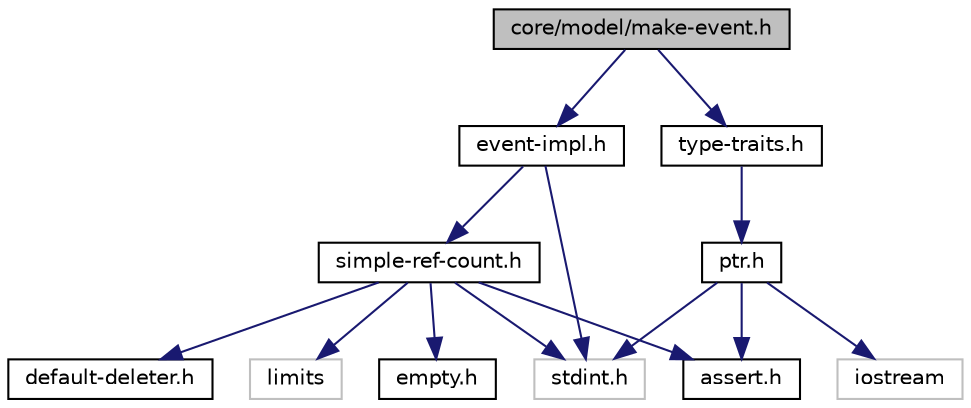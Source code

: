 digraph "core/model/make-event.h"
{
  edge [fontname="Helvetica",fontsize="10",labelfontname="Helvetica",labelfontsize="10"];
  node [fontname="Helvetica",fontsize="10",shape=record];
  Node1 [label="core/model/make-event.h",height=0.2,width=0.4,color="black", fillcolor="grey75", style="filled", fontcolor="black"];
  Node1 -> Node2 [color="midnightblue",fontsize="10",style="solid"];
  Node2 [label="event-impl.h",height=0.2,width=0.4,color="black", fillcolor="white", style="filled",URL="$d7/d97/event-impl_8h.html"];
  Node2 -> Node3 [color="midnightblue",fontsize="10",style="solid"];
  Node3 [label="stdint.h",height=0.2,width=0.4,color="grey75", fillcolor="white", style="filled"];
  Node2 -> Node4 [color="midnightblue",fontsize="10",style="solid"];
  Node4 [label="simple-ref-count.h",height=0.2,width=0.4,color="black", fillcolor="white", style="filled",URL="$d8/de9/simple-ref-count_8h.html"];
  Node4 -> Node5 [color="midnightblue",fontsize="10",style="solid"];
  Node5 [label="empty.h",height=0.2,width=0.4,color="black", fillcolor="white", style="filled",URL="$d0/d4d/empty_8h.html"];
  Node4 -> Node6 [color="midnightblue",fontsize="10",style="solid"];
  Node6 [label="default-deleter.h",height=0.2,width=0.4,color="black", fillcolor="white", style="filled",URL="$d4/d92/default-deleter_8h.html"];
  Node4 -> Node7 [color="midnightblue",fontsize="10",style="solid"];
  Node7 [label="assert.h",height=0.2,width=0.4,color="black", fillcolor="white", style="filled",URL="$dc/da7/assert_8h.html"];
  Node4 -> Node3 [color="midnightblue",fontsize="10",style="solid"];
  Node4 -> Node8 [color="midnightblue",fontsize="10",style="solid"];
  Node8 [label="limits",height=0.2,width=0.4,color="grey75", fillcolor="white", style="filled"];
  Node1 -> Node9 [color="midnightblue",fontsize="10",style="solid"];
  Node9 [label="type-traits.h",height=0.2,width=0.4,color="black", fillcolor="white", style="filled",URL="$db/d6d/type-traits_8h.html"];
  Node9 -> Node10 [color="midnightblue",fontsize="10",style="solid"];
  Node10 [label="ptr.h",height=0.2,width=0.4,color="black", fillcolor="white", style="filled",URL="$dd/d98/ptr_8h.html"];
  Node10 -> Node11 [color="midnightblue",fontsize="10",style="solid"];
  Node11 [label="iostream",height=0.2,width=0.4,color="grey75", fillcolor="white", style="filled"];
  Node10 -> Node3 [color="midnightblue",fontsize="10",style="solid"];
  Node10 -> Node7 [color="midnightblue",fontsize="10",style="solid"];
}
